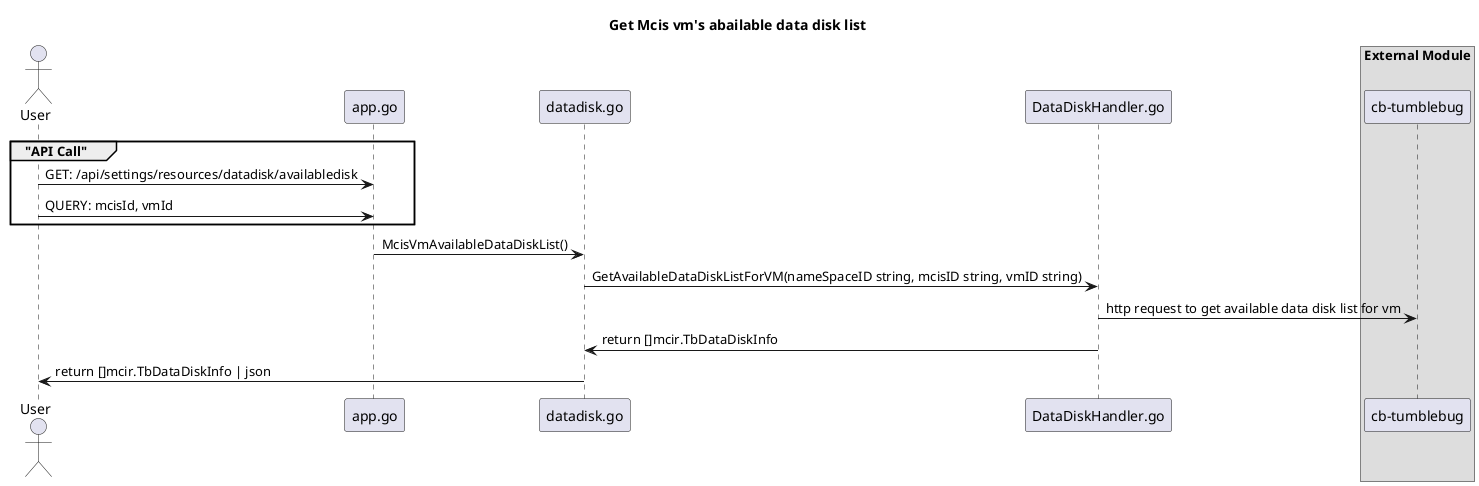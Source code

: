 @startuml

title Get Mcis vm's abailable data disk list

actor User as user

participant "app.go" as app
participant "datadisk.go" as route
participant "DataDiskHandler.go" as datadiskHandler
box "External Module"
participant "cb-tumblebug" as tumblebug
end box

group  "API Call"
    user    -> app : GET: /api/settings/resources/datadisk/availabledisk
    user    -> app : QUERY: mcisId, vmId
end

app     -> route: McisVmAvailableDataDiskList()
route -> datadiskHandler: GetAvailableDataDiskListForVM(nameSpaceID string, mcisID string, vmID string)
datadiskHandler -> tumblebug: http request to get available data disk list for vm
route <- datadiskHandler: return []mcir.TbDataDiskInfo
user <- route : return []mcir.TbDataDiskInfo | json

@enduml
